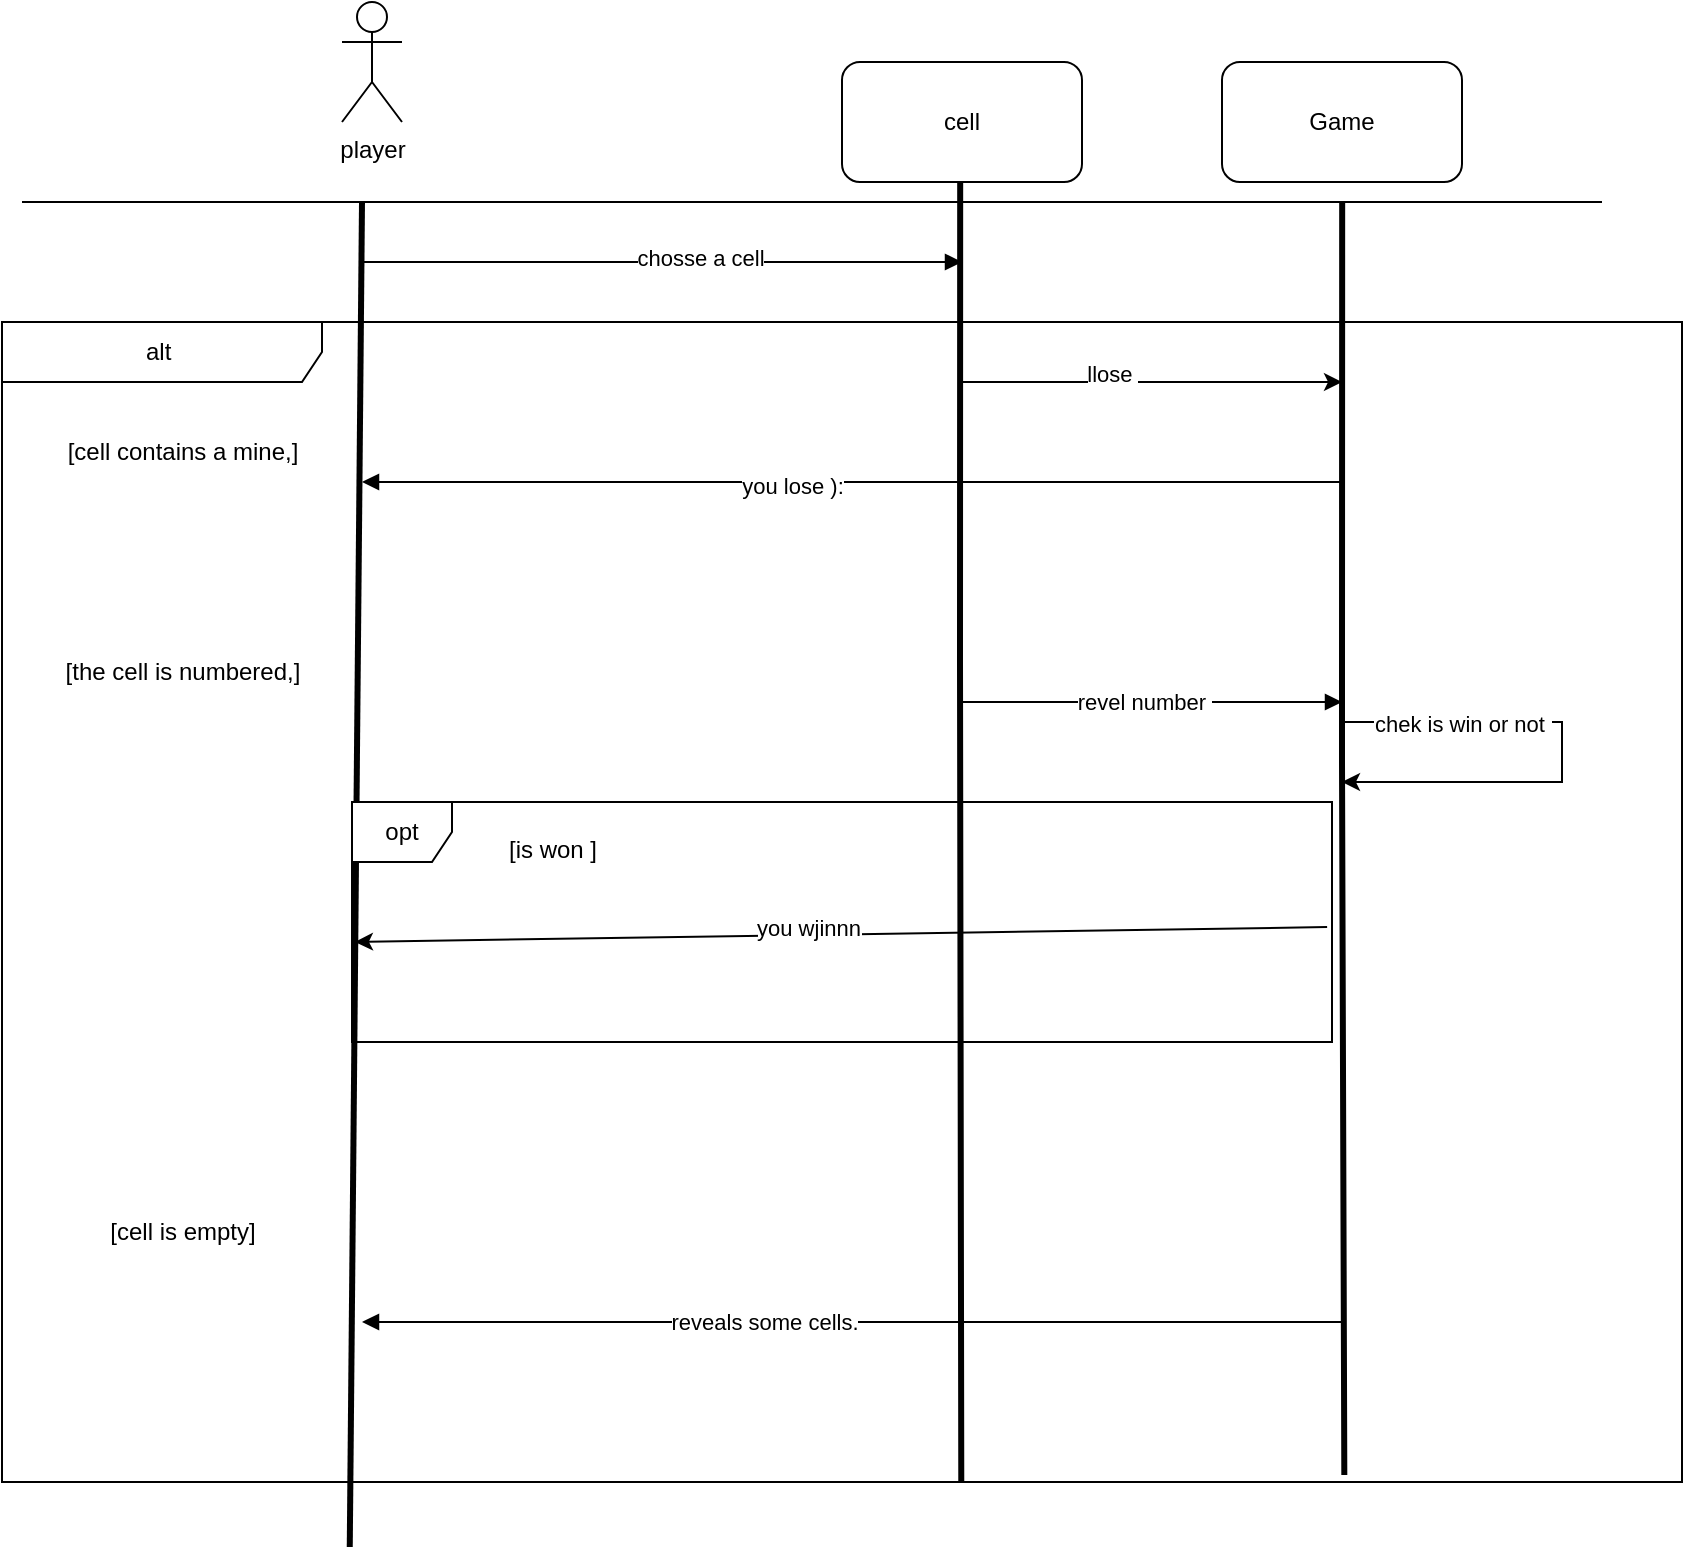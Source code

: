 <mxfile version="28.2.5">
  <diagram name="Page-1" id="dmnHUORQUciQUdBebS0m">
    <mxGraphModel dx="1090" dy="1830" grid="1" gridSize="10" guides="1" tooltips="1" connect="1" arrows="1" fold="1" page="1" pageScale="1" pageWidth="827" pageHeight="1169" math="0" shadow="0">
      <root>
        <mxCell id="0" />
        <mxCell id="1" parent="0" />
        <mxCell id="Gr-UwIGe5yYcZwzMR7nO-1" value="player" style="shape=umlActor;verticalLabelPosition=bottom;verticalAlign=top;html=1;outlineConnect=0;" parent="1" vertex="1">
          <mxGeometry x="170" y="-100" width="30" height="60" as="geometry" />
        </mxCell>
        <mxCell id="Gr-UwIGe5yYcZwzMR7nO-4" value="" style="endArrow=none;html=1;rounded=0;" parent="1" edge="1">
          <mxGeometry width="50" height="50" relative="1" as="geometry">
            <mxPoint x="10" as="sourcePoint" />
            <mxPoint x="800" as="targetPoint" />
          </mxGeometry>
        </mxCell>
        <mxCell id="Gr-UwIGe5yYcZwzMR7nO-5" value="cell" style="rounded=1;whiteSpace=wrap;html=1;" parent="1" vertex="1">
          <mxGeometry x="420" y="-70" width="120" height="60" as="geometry" />
        </mxCell>
        <mxCell id="Gr-UwIGe5yYcZwzMR7nO-7" value="alt&amp;nbsp;" style="shape=umlFrame;whiteSpace=wrap;html=1;pointerEvents=0;recursiveResize=0;container=1;collapsible=0;width=160;" parent="1" vertex="1">
          <mxGeometry y="60" width="840" height="580" as="geometry" />
        </mxCell>
        <mxCell id="Gr-UwIGe5yYcZwzMR7nO-8" value="[cell contains a mine,]" style="text;html=1;align=center;verticalAlign=middle;resizable=0;points=[];autosize=1;strokeColor=none;fillColor=none;" parent="Gr-UwIGe5yYcZwzMR7nO-7" vertex="1">
          <mxGeometry x="20" y="50" width="140" height="30" as="geometry" />
        </mxCell>
        <mxCell id="Gr-UwIGe5yYcZwzMR7nO-14" value="" style="endArrow=none;startArrow=none;endFill=0;startFill=0;endSize=22;html=1;verticalAlign=bottom;labelBackgroundColor=none;strokeWidth=3;rounded=0;startSize=10;jumpSize=10;exitX=0.571;exitY=1;exitDx=0;exitDy=0;exitPerimeter=0;" parent="Gr-UwIGe5yYcZwzMR7nO-7" edge="1" source="Gr-UwIGe5yYcZwzMR7nO-7">
          <mxGeometry width="160" relative="1" as="geometry">
            <mxPoint x="479.09" y="410" as="sourcePoint" />
            <mxPoint x="479.09" y="-70" as="targetPoint" />
            <Array as="points">
              <mxPoint x="479" y="170" />
            </Array>
          </mxGeometry>
        </mxCell>
        <mxCell id="Gr-UwIGe5yYcZwzMR7nO-15" value="" style="endArrow=none;startArrow=none;endFill=0;startFill=0;endSize=22;html=1;verticalAlign=bottom;labelBackgroundColor=none;strokeWidth=3;rounded=0;startSize=10;jumpSize=10;exitX=0.207;exitY=1.056;exitDx=0;exitDy=0;exitPerimeter=0;" parent="Gr-UwIGe5yYcZwzMR7nO-7" edge="1" source="Gr-UwIGe5yYcZwzMR7nO-7">
          <mxGeometry width="160" relative="1" as="geometry">
            <mxPoint x="180" y="420" as="sourcePoint" />
            <mxPoint x="180" y="-60" as="targetPoint" />
          </mxGeometry>
        </mxCell>
        <mxCell id="Gr-UwIGe5yYcZwzMR7nO-18" value="[the cell is numbered,]" style="text;html=1;align=center;verticalAlign=middle;resizable=0;points=[];autosize=1;strokeColor=none;fillColor=none;" parent="Gr-UwIGe5yYcZwzMR7nO-7" vertex="1">
          <mxGeometry x="20" y="160" width="140" height="30" as="geometry" />
        </mxCell>
        <mxCell id="Gr-UwIGe5yYcZwzMR7nO-22" value="[cell is empty]" style="text;html=1;align=center;verticalAlign=middle;resizable=0;points=[];autosize=1;strokeColor=none;fillColor=none;" parent="Gr-UwIGe5yYcZwzMR7nO-7" vertex="1">
          <mxGeometry x="40" y="440" width="100" height="30" as="geometry" />
        </mxCell>
        <mxCell id="o7UtHhdXoxgJd661B6UJ-38" value="" style="endArrow=none;startArrow=none;endFill=0;startFill=0;endSize=22;html=1;verticalAlign=bottom;labelBackgroundColor=none;strokeWidth=3;rounded=0;startSize=10;jumpSize=10;exitX=0.799;exitY=0.994;exitDx=0;exitDy=0;exitPerimeter=0;" edge="1" parent="Gr-UwIGe5yYcZwzMR7nO-7" source="Gr-UwIGe5yYcZwzMR7nO-7">
          <mxGeometry width="160" relative="1" as="geometry">
            <mxPoint x="670.09" y="420" as="sourcePoint" />
            <mxPoint x="670.09" y="-60" as="targetPoint" />
            <Array as="points">
              <mxPoint x="670" y="220" />
              <mxPoint x="670" y="180" />
            </Array>
          </mxGeometry>
        </mxCell>
        <mxCell id="o7UtHhdXoxgJd661B6UJ-43" value="opt" style="shape=umlFrame;whiteSpace=wrap;html=1;pointerEvents=0;recursiveResize=0;container=1;collapsible=0;width=50;" vertex="1" parent="Gr-UwIGe5yYcZwzMR7nO-7">
          <mxGeometry x="175" y="240" width="490" height="120" as="geometry" />
        </mxCell>
        <mxCell id="o7UtHhdXoxgJd661B6UJ-44" value="[is won ]" style="text;align=center;html=1;" vertex="1" parent="o7UtHhdXoxgJd661B6UJ-43">
          <mxGeometry width="100" height="20" relative="1" as="geometry">
            <mxPoint x="50" y="10" as="offset" />
          </mxGeometry>
        </mxCell>
        <mxCell id="Gr-UwIGe5yYcZwzMR7nO-24" value="" style="html=1;verticalAlign=bottom;labelBackgroundColor=none;endArrow=block;endFill=1;rounded=0;" parent="Gr-UwIGe5yYcZwzMR7nO-7" edge="1">
          <mxGeometry width="160" relative="1" as="geometry">
            <mxPoint x="670" y="500" as="sourcePoint" />
            <mxPoint x="180" y="500" as="targetPoint" />
          </mxGeometry>
        </mxCell>
        <mxCell id="Gr-UwIGe5yYcZwzMR7nO-25" value="reveals some cells." style="edgeLabel;html=1;align=center;verticalAlign=middle;resizable=0;points=[];" parent="Gr-UwIGe5yYcZwzMR7nO-24" vertex="1" connectable="0">
          <mxGeometry x="0.18" relative="1" as="geometry">
            <mxPoint as="offset" />
          </mxGeometry>
        </mxCell>
        <mxCell id="Gr-UwIGe5yYcZwzMR7nO-20" value="" style="html=1;verticalAlign=bottom;labelBackgroundColor=none;endArrow=block;endFill=1;rounded=0;" parent="Gr-UwIGe5yYcZwzMR7nO-7" edge="1">
          <mxGeometry width="160" relative="1" as="geometry">
            <mxPoint x="480" y="190" as="sourcePoint" />
            <mxPoint x="670" y="190" as="targetPoint" />
          </mxGeometry>
        </mxCell>
        <mxCell id="Gr-UwIGe5yYcZwzMR7nO-21" value="revel number&amp;nbsp;" style="edgeLabel;html=1;align=center;verticalAlign=middle;resizable=0;points=[];" parent="Gr-UwIGe5yYcZwzMR7nO-20" vertex="1" connectable="0">
          <mxGeometry x="0.131" relative="1" as="geometry">
            <mxPoint x="-17" as="offset" />
          </mxGeometry>
        </mxCell>
        <mxCell id="o7UtHhdXoxgJd661B6UJ-45" value="" style="endArrow=classic;html=1;rounded=0;entryX=0.003;entryY=0.583;entryDx=0;entryDy=0;entryPerimeter=0;exitX=0.995;exitY=0.521;exitDx=0;exitDy=0;exitPerimeter=0;" edge="1" parent="Gr-UwIGe5yYcZwzMR7nO-7" source="o7UtHhdXoxgJd661B6UJ-43" target="o7UtHhdXoxgJd661B6UJ-43">
          <mxGeometry width="50" height="50" relative="1" as="geometry">
            <mxPoint x="290" y="240" as="sourcePoint" />
            <mxPoint x="340" y="190" as="targetPoint" />
          </mxGeometry>
        </mxCell>
        <mxCell id="o7UtHhdXoxgJd661B6UJ-46" value="you wjinnn" style="edgeLabel;html=1;align=center;verticalAlign=middle;resizable=0;points=[];" vertex="1" connectable="0" parent="o7UtHhdXoxgJd661B6UJ-45">
          <mxGeometry x="0.07" y="-4" relative="1" as="geometry">
            <mxPoint as="offset" />
          </mxGeometry>
        </mxCell>
        <mxCell id="o7UtHhdXoxgJd661B6UJ-47" value="" style="endArrow=classic;html=1;rounded=0;" edge="1" parent="Gr-UwIGe5yYcZwzMR7nO-7">
          <mxGeometry width="50" height="50" relative="1" as="geometry">
            <mxPoint x="670" y="200" as="sourcePoint" />
            <mxPoint x="670" y="230" as="targetPoint" />
            <Array as="points">
              <mxPoint x="780" y="200" />
              <mxPoint x="780" y="230" />
            </Array>
          </mxGeometry>
        </mxCell>
        <mxCell id="o7UtHhdXoxgJd661B6UJ-48" value="chek is win or not&amp;nbsp;" style="edgeLabel;html=1;align=center;verticalAlign=middle;resizable=0;points=[];" vertex="1" connectable="0" parent="o7UtHhdXoxgJd661B6UJ-47">
          <mxGeometry x="-0.52" y="-1" relative="1" as="geometry">
            <mxPoint as="offset" />
          </mxGeometry>
        </mxCell>
        <mxCell id="Gr-UwIGe5yYcZwzMR7nO-11" value="" style="html=1;verticalAlign=bottom;labelBackgroundColor=none;endArrow=block;endFill=1;rounded=0;" parent="1" edge="1">
          <mxGeometry width="160" relative="1" as="geometry">
            <mxPoint x="180" y="30" as="sourcePoint" />
            <mxPoint x="480" y="30" as="targetPoint" />
          </mxGeometry>
        </mxCell>
        <mxCell id="Gr-UwIGe5yYcZwzMR7nO-13" value="chosse a cell" style="edgeLabel;html=1;align=center;verticalAlign=middle;resizable=0;points=[];" parent="Gr-UwIGe5yYcZwzMR7nO-11" vertex="1" connectable="0">
          <mxGeometry x="0.127" y="2" relative="1" as="geometry">
            <mxPoint as="offset" />
          </mxGeometry>
        </mxCell>
        <mxCell id="Gr-UwIGe5yYcZwzMR7nO-16" value="" style="html=1;verticalAlign=bottom;labelBackgroundColor=none;endArrow=block;endFill=1;rounded=0;" parent="1" edge="1">
          <mxGeometry width="160" relative="1" as="geometry">
            <mxPoint x="670" y="140" as="sourcePoint" />
            <mxPoint x="180" y="140" as="targetPoint" />
          </mxGeometry>
        </mxCell>
        <mxCell id="Gr-UwIGe5yYcZwzMR7nO-17" value="you lose ):" style="edgeLabel;html=1;align=center;verticalAlign=middle;resizable=0;points=[];" parent="Gr-UwIGe5yYcZwzMR7nO-16" vertex="1" connectable="0">
          <mxGeometry x="0.123" y="2" relative="1" as="geometry">
            <mxPoint as="offset" />
          </mxGeometry>
        </mxCell>
        <mxCell id="o7UtHhdXoxgJd661B6UJ-40" value="Game" style="rounded=1;whiteSpace=wrap;html=1;" vertex="1" parent="1">
          <mxGeometry x="610" y="-70" width="120" height="60" as="geometry" />
        </mxCell>
        <mxCell id="o7UtHhdXoxgJd661B6UJ-41" value="" style="endArrow=classic;html=1;rounded=0;" edge="1" parent="1">
          <mxGeometry width="50" height="50" relative="1" as="geometry">
            <mxPoint x="480" y="90" as="sourcePoint" />
            <mxPoint x="670" y="90" as="targetPoint" />
          </mxGeometry>
        </mxCell>
        <mxCell id="o7UtHhdXoxgJd661B6UJ-42" value="llose&amp;nbsp;" style="edgeLabel;html=1;align=center;verticalAlign=middle;resizable=0;points=[];" vertex="1" connectable="0" parent="o7UtHhdXoxgJd661B6UJ-41">
          <mxGeometry x="-0.21" y="4" relative="1" as="geometry">
            <mxPoint as="offset" />
          </mxGeometry>
        </mxCell>
      </root>
    </mxGraphModel>
  </diagram>
</mxfile>
